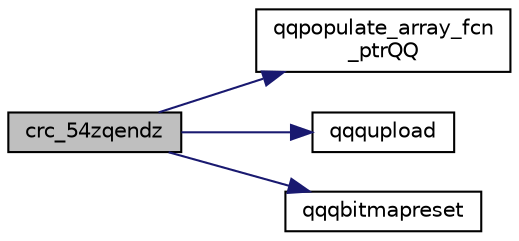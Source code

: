 digraph "crc_54zqendz"
{
  edge [fontname="Helvetica",fontsize="10",labelfontname="Helvetica",labelfontsize="10"];
  node [fontname="Helvetica",fontsize="10",shape=record];
  rankdir="LR";
  Node41 [label="crc_54zqendz",height=0.2,width=0.4,color="black", fillcolor="grey75", style="filled", fontcolor="black"];
  Node41 -> Node42 [color="midnightblue",fontsize="10",style="solid",fontname="Helvetica"];
  Node42 [label="qqpopulate_array_fcn\l_ptrQQ",height=0.2,width=0.4,color="black", fillcolor="white", style="filled",URL="$inszt__crc_8c.html#a4ad6fa1bb94fc1c3ac2dc30925106081"];
  Node41 -> Node43 [color="midnightblue",fontsize="10",style="solid",fontname="Helvetica"];
  Node43 [label="qqqupload",height=0.2,width=0.4,color="black", fillcolor="white", style="filled",URL="$inszt__crc_8c.html#a109761d7f84a96b5606e507bace276b5"];
  Node41 -> Node44 [color="midnightblue",fontsize="10",style="solid",fontname="Helvetica"];
  Node44 [label="qqqbitmapreset",height=0.2,width=0.4,color="black", fillcolor="white", style="filled",URL="$inszt__crc_8c.html#a5688fceaed93ba591e78ee15ccb0187f"];
}
